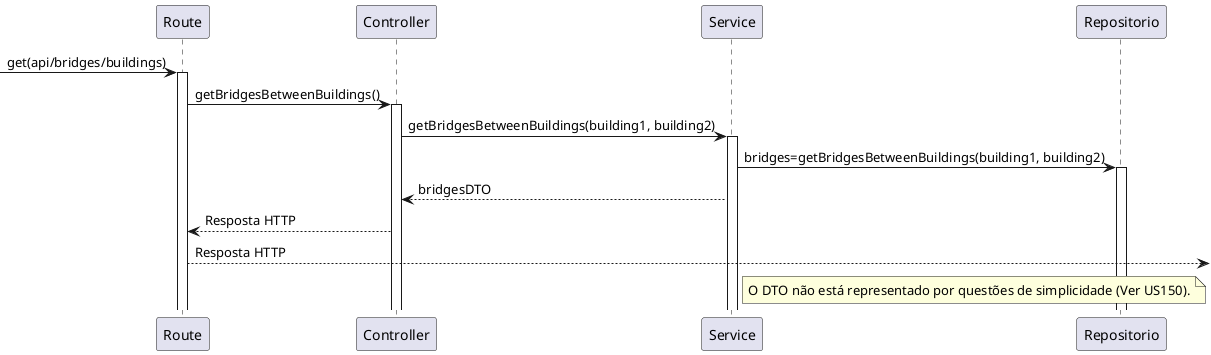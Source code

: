 @startuml US260

participant "Route" as Route
participant "Controller" as Controller
participant "Service" as Service
participant "Repositorio" as Repositorio

 -> Route : get(api/bridges/buildings)
activate Route
Route -> Controller : getBridgesBetweenBuildings()
activate Controller
Controller -> Service : getBridgesBetweenBuildings(building1, building2)
activate Service
Service -> Repositorio : bridges=getBridgesBetweenBuildings(building1, building2)
activate Repositorio
Service --> Controller : bridgesDTO
Controller--> Route : Resposta HTTP
Route --> : Resposta HTTP

note right of Service
O DTO não está representado por questões de simplicidade (Ver US150).
end note
@enduml
